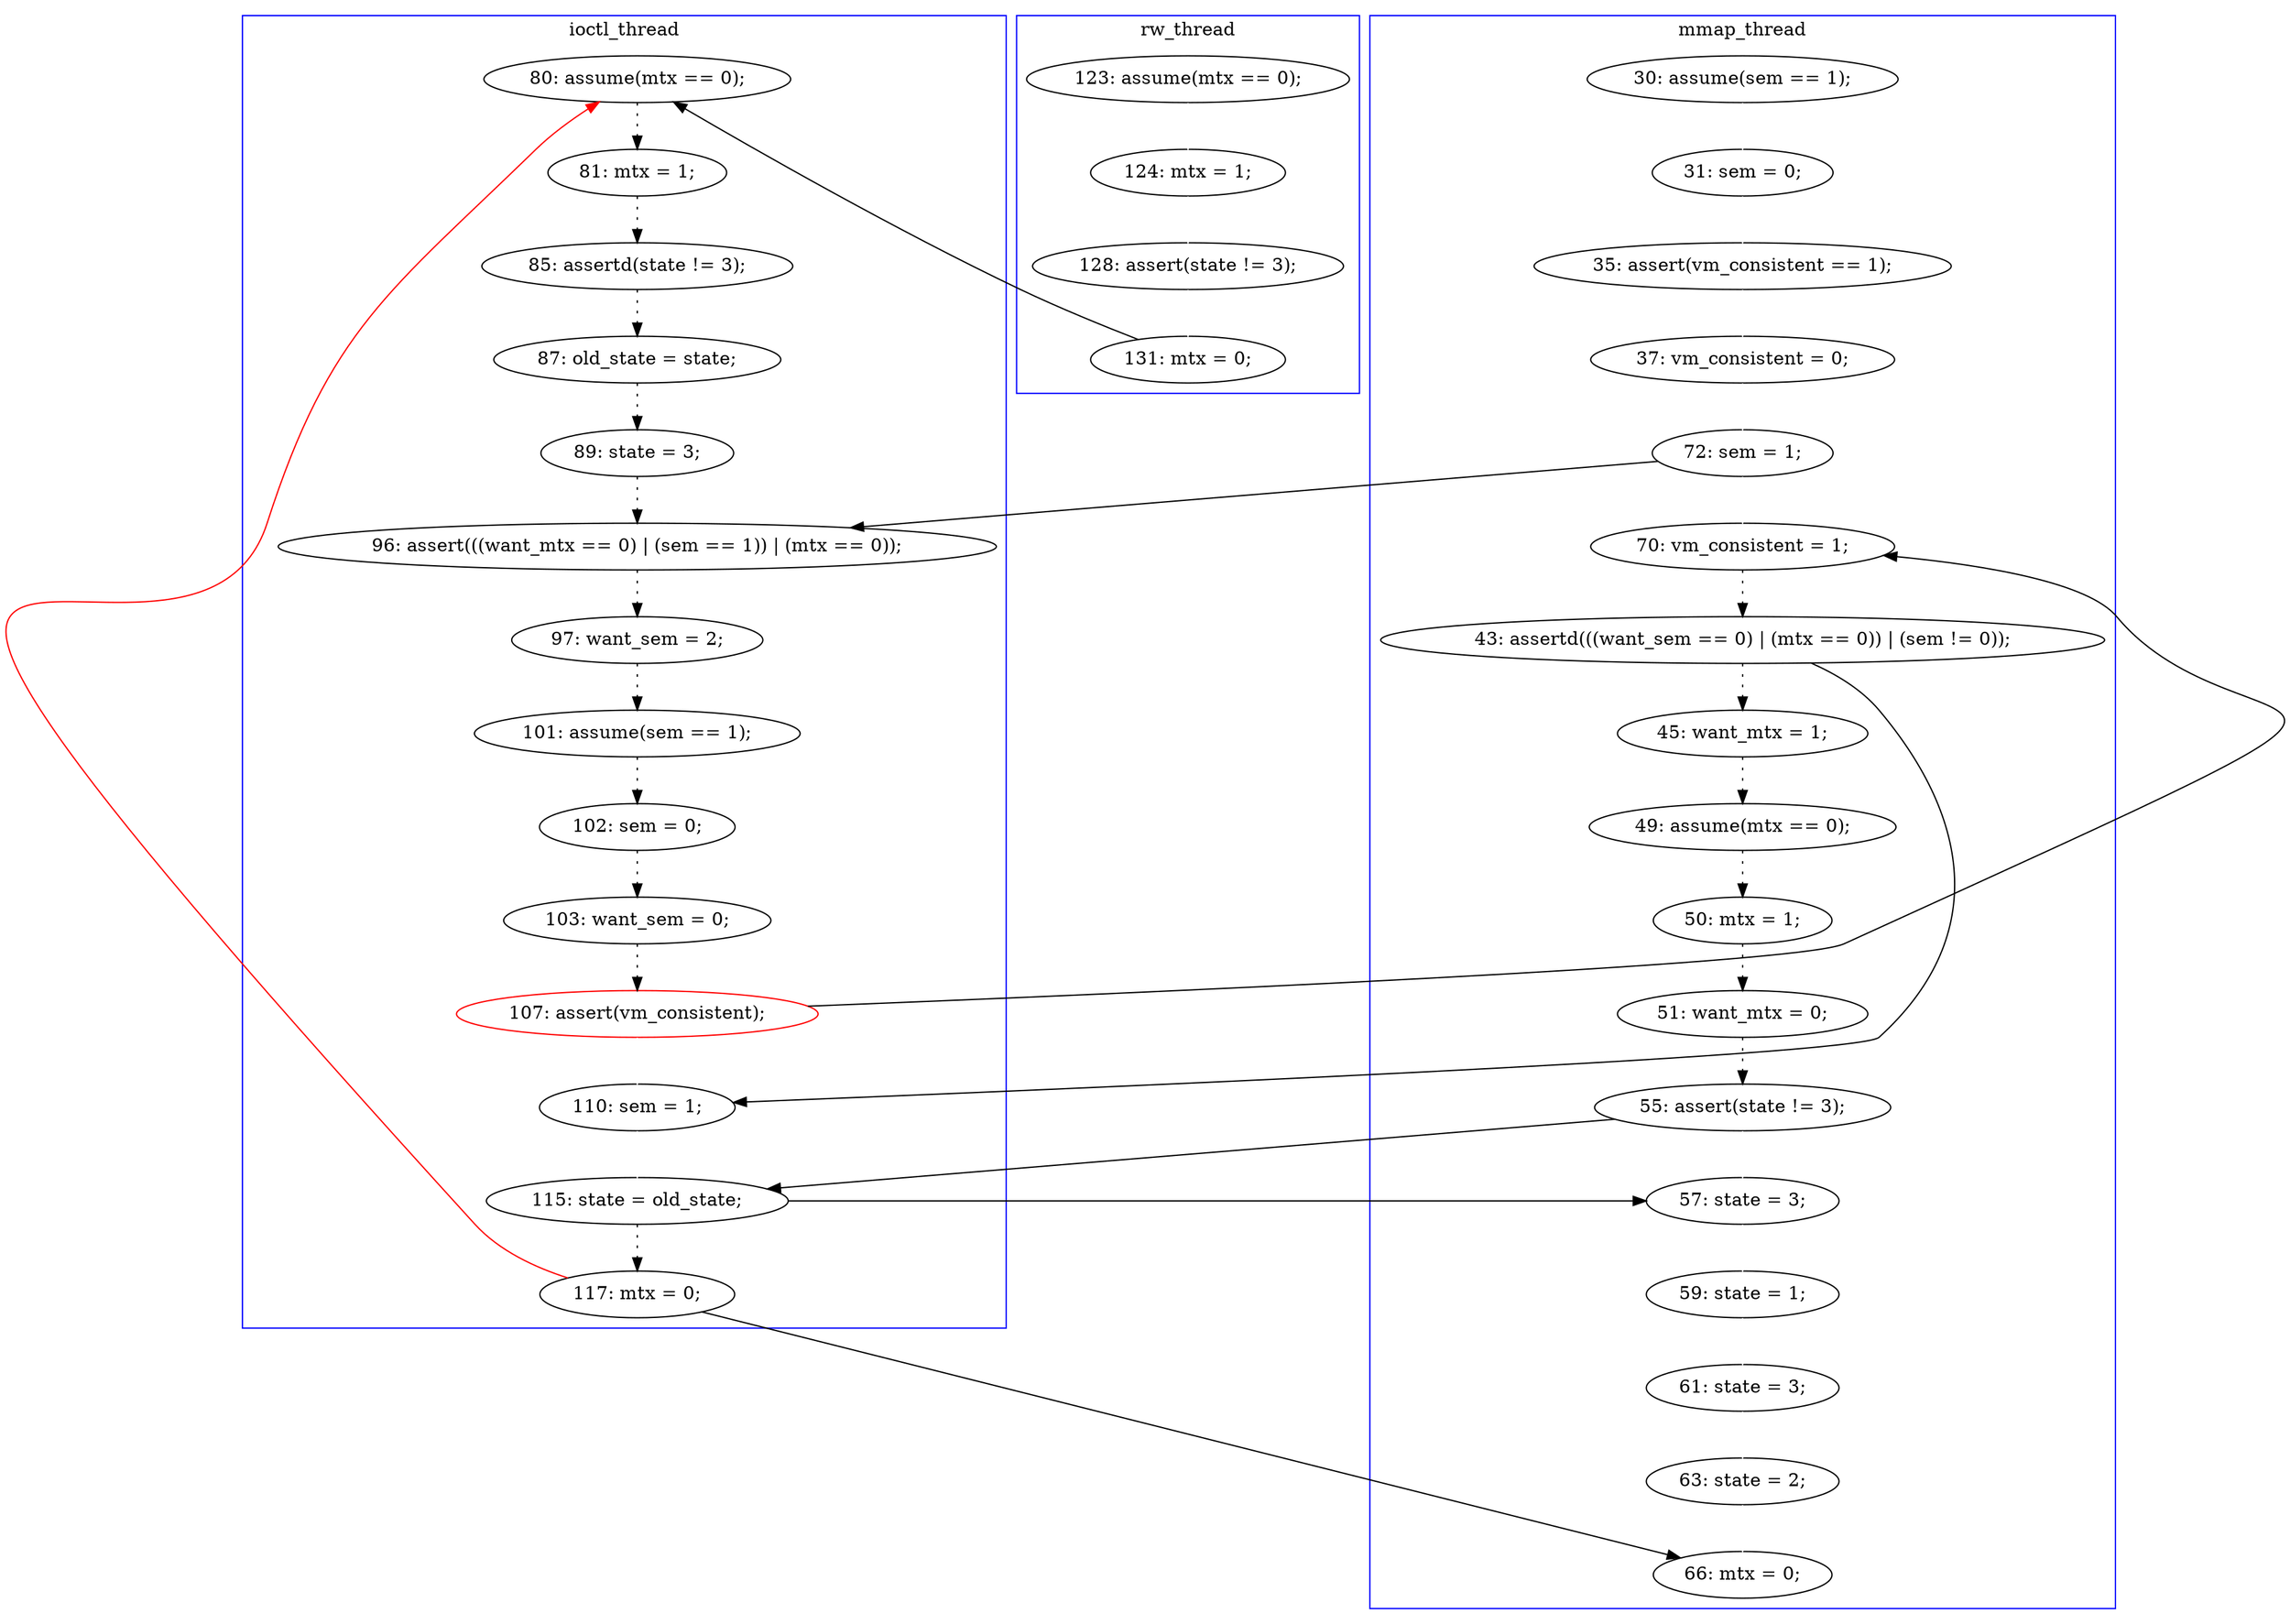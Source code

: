 digraph Counterexample {
	43 -> 46 [color = white, style = solid]
	45 -> 22 [color = red, style = solid, constraint = false]
	44 -> 46 [color = black, style = solid, constraint = false]
	34 -> 35 [color = black, style = dotted]
	23 -> 25 [color = black, style = dotted]
	19 -> 20 [color = white, style = solid]
	22 -> 23 [color = black, style = dotted]
	25 -> 26 [color = black, style = dotted]
	33 -> 34 [color = black, style = dotted]
	35 -> 36 [color = black, style = solid, constraint = false]
	44 -> 45 [color = black, style = dotted]
	35 -> 42 [color = white, style = solid]
	37 -> 42 [color = black, style = solid, constraint = false]
	30 -> 31 [color = black, style = dotted]
	31 -> 32 [color = black, style = dotted]
	26 -> 28 [color = black, style = dotted]
	18 -> 21 [color = white, style = solid]
	13 -> 14 [color = white, style = solid]
	46 -> 47 [color = white, style = solid]
	28 -> 30 [color = black, style = dotted]
	47 -> 49 [color = white, style = solid]
	36 -> 37 [color = black, style = dotted]
	14 -> 18 [color = white, style = solid]
	42 -> 44 [color = white, style = solid]
	16 -> 19 [color = white, style = solid]
	24 -> 30 [color = black, style = solid, constraint = false]
	50 -> 51 [color = white, style = solid]
	21 -> 24 [color = white, style = solid]
	38 -> 39 [color = black, style = dotted]
	15 -> 16 [color = white, style = solid]
	24 -> 36 [color = white, style = solid]
	32 -> 33 [color = black, style = dotted]
	20 -> 22 [color = black, style = solid, constraint = false]
	43 -> 44 [color = black, style = solid, constraint = false]
	40 -> 41 [color = black, style = dotted]
	45 -> 51 [color = black, style = solid, constraint = false]
	41 -> 43 [color = black, style = dotted]
	49 -> 50 [color = white, style = solid]
	39 -> 40 [color = black, style = dotted]
	37 -> 38 [color = black, style = dotted]
	subgraph cluster3 {
		label = rw_thread
		color = blue
		16  [label = "124: mtx = 1;"]
		19  [label = "128: assert(state != 3);"]
		15  [label = "123: assume(mtx == 0);"]
		20  [label = "131: mtx = 0;"]
	}
	subgraph cluster1 {
		label = mmap_thread
		color = blue
		40  [label = "50: mtx = 1;"]
		46  [label = "57: state = 3;"]
		13  [label = "30: assume(sem == 1);"]
		37  [label = "43: assertd(((want_sem == 0) | (mtx == 0)) | (sem != 0));"]
		14  [label = "31: sem = 0;"]
		51  [label = "66: mtx = 0;"]
		38  [label = "45: want_mtx = 1;"]
		49  [label = "61: state = 3;"]
		47  [label = "59: state = 1;"]
		41  [label = "51: want_mtx = 0;"]
		36  [label = "70: vm_consistent = 1;"]
		39  [label = "49: assume(mtx == 0);"]
		24  [label = "72: sem = 1;"]
		50  [label = "63: state = 2;"]
		43  [label = "55: assert(state != 3);"]
		21  [label = "37: vm_consistent = 0;"]
		18  [label = "35: assert(vm_consistent == 1);"]
	}
	subgraph cluster2 {
		label = ioctl_thread
		color = blue
		35  [label = "107: assert(vm_consistent);", color = red]
		34  [label = "103: want_sem = 0;"]
		30  [label = "96: assert(((want_mtx == 0) | (sem == 1)) | (mtx == 0));"]
		25  [label = "85: assertd(state != 3);"]
		44  [label = "115: state = old_state;"]
		26  [label = "87: old_state = state;"]
		45  [label = "117: mtx = 0;"]
		31  [label = "97: want_sem = 2;"]
		32  [label = "101: assume(sem == 1);"]
		33  [label = "102: sem = 0;"]
		42  [label = "110: sem = 1;"]
		28  [label = "89: state = 3;"]
		22  [label = "80: assume(mtx == 0);"]
		23  [label = "81: mtx = 1;"]
	}
}